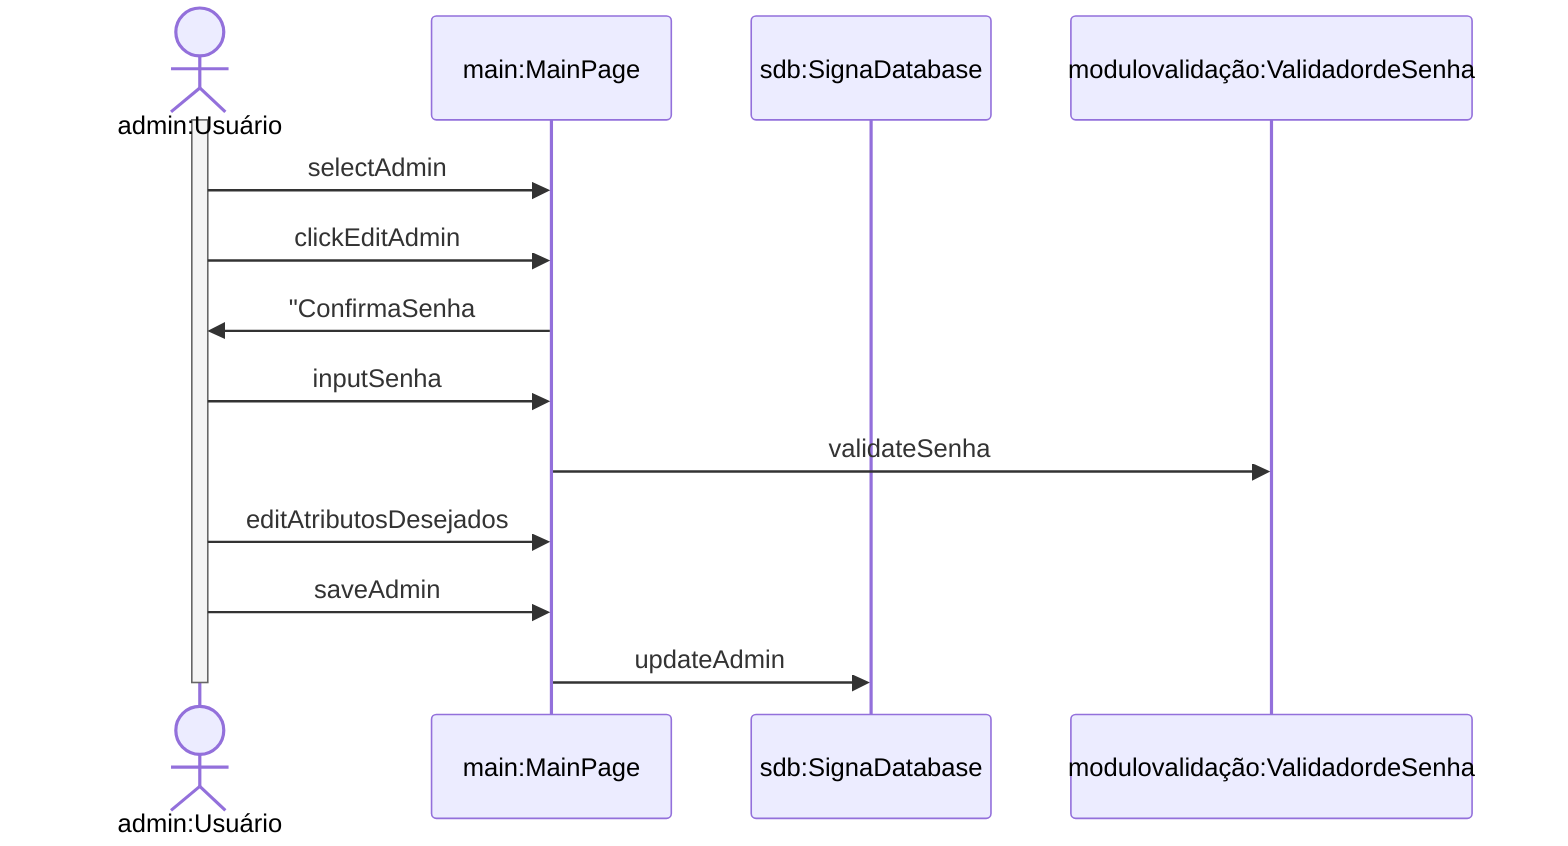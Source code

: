 sequenceDiagram
  actor U as admin:Usuário
  participant UI as main:MainPage
  participant D as sdb:SignaDatabase
  participant S as modulovalidação:ValidadordeSenha

  
  activate U

 
  %% Edit Admin
  U ->> UI: selectAdmin
  U ->> UI: clickEditAdmin
  UI ->> U: "ConfirmaSenha
  U ->> UI: inputSenha
  UI ->> S: validateSenha
  U ->> UI: editAtributosDesejados

  U ->> UI: saveAdmin

  UI ->> D: updateAdmin

  deactivate U